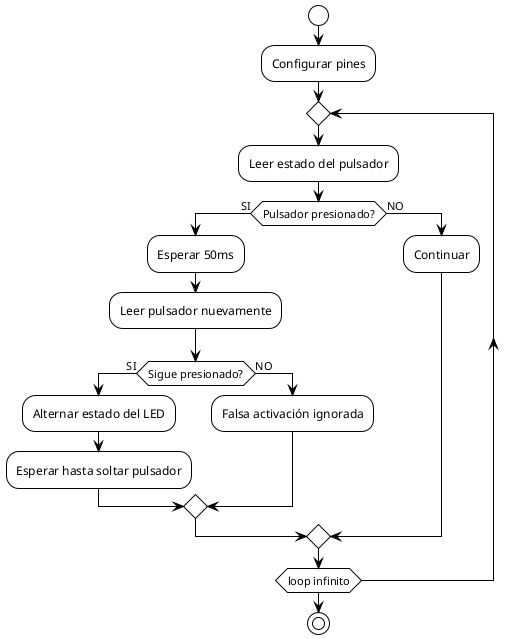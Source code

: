 @startuml pulsador_antirrebote
!theme plain

start

:Configurar pines;

repeat
  :Leer estado del pulsador;

  if (Pulsador presionado?) then (SI)
    :Esperar 50ms;
    
    :Leer pulsador nuevamente;
    
    if (Sigue presionado?) then (SI)
      :Alternar estado del LED;
      
      :Esperar hasta soltar pulsador;
      
    else (NO)
      :Falsa activación ignorada;
    endif
    
  else (NO)
    :Continuar;
  endif

repeat while (loop infinito)

stop

@enduml
